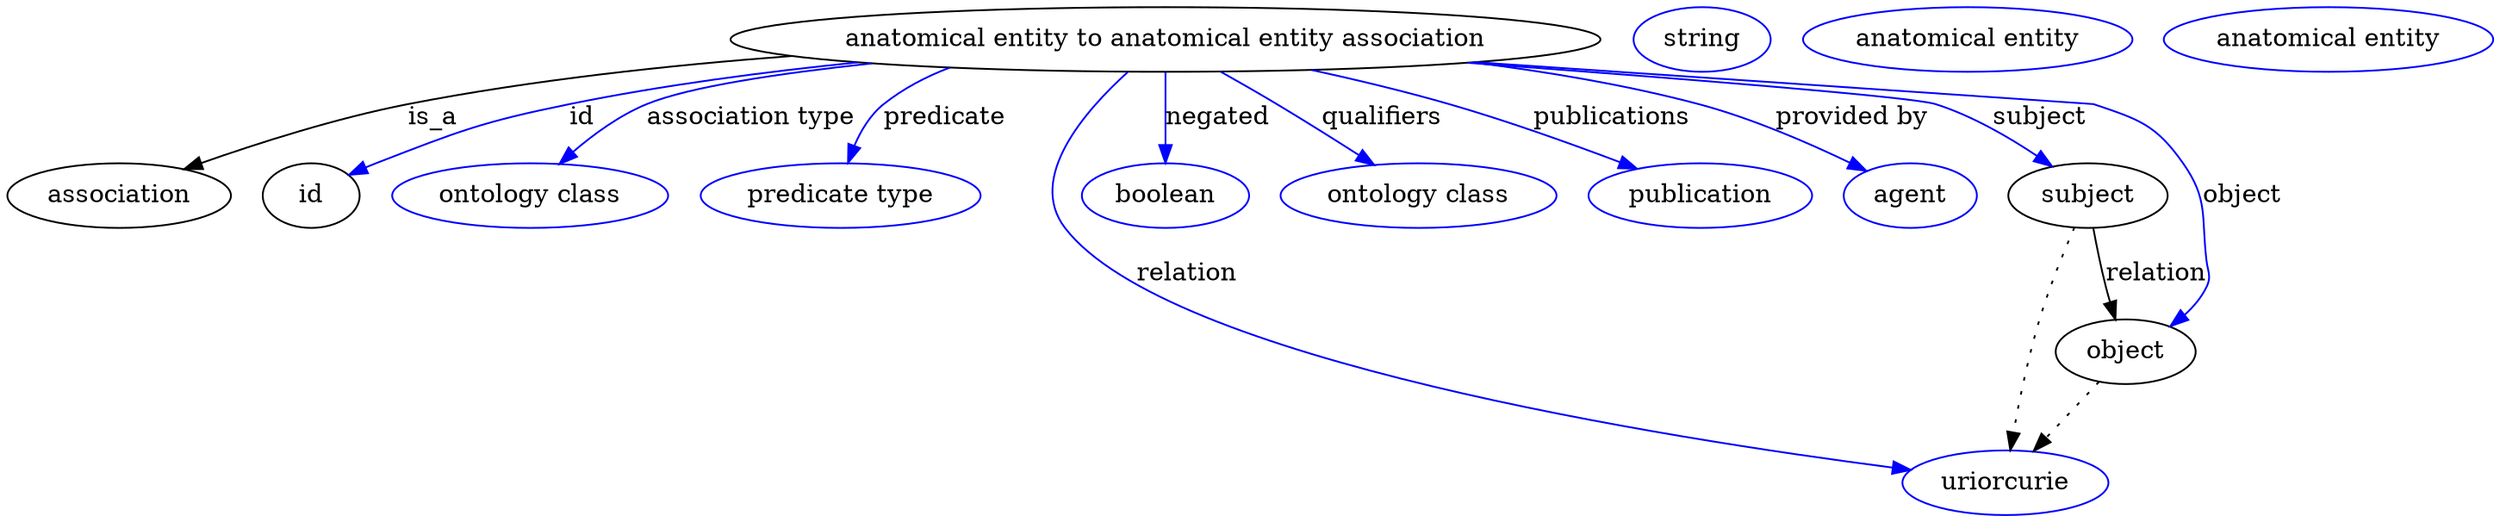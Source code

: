 digraph {
	graph [bb="0,0,1136.2,283"];
	node [label="\N"];
	"anatomical entity to anatomical entity association"	 [height=0.5,
		label="anatomical entity to anatomical entity association",
		pos="546.05,265",
		width=5.1815];
	association	 [height=0.5,
		pos="50.046,178",
		width=1.3902];
	"anatomical entity to anatomical entity association" -> association	 [label=is_a,
		lp="211.05,221.5",
		pos="e,83.095,191.63 385.52,255.83 326.71,250.5 259.92,242.12 200.05,229 162.99,220.88 122.33,206.71 92.699,195.36"];
	id	 [height=0.5,
		pos="145.05,178",
		width=0.75];
	"anatomical entity to anatomical entity association" -> id	 [color=blue,
		label=id,
		lp="280.55,221.5",
		pos="e,166.54,189.3 410.65,252.56 367.01,247.07 318.67,239.44 275.05,229 231.98,218.7 221.82,213.27 181.05,196 179.26,195.24 177.44,194.44 \
175.61,193.61",
		style=solid];
	"association type"	 [color=blue,
		height=0.5,
		label="ontology class",
		pos="252.05,178",
		width=1.7151];
	"anatomical entity to anatomical entity association" -> "association type"	 [color=blue,
		label="association type",
		lp="357.05,221.5",
		pos="e,267.92,195.51 420.48,251.66 376.36,245.69 332.86,237.96 313.05,229 299.08,222.68 285.75,212.25 275.14,202.46",
		style=solid];
	predicate	 [color=blue,
		height=0.5,
		label="predicate type",
		pos="392.05,178",
		width=1.679];
	"anatomical entity to anatomical entity association" -> predicate	 [color=blue,
		label=predicate,
		lp="441.05,221.5",
		pos="e,396.53,196.44 466.56,248.7 444.64,242.98 424.55,236.17 416.05,229 408.95,223.02 403.81,214.46 400.16,206.07",
		style=solid];
	relation	 [color=blue,
		height=0.5,
		label=uriorcurie,
		pos="936.05,18",
		width=1.2638];
	"anatomical entity to anatomical entity association" -> relation	 [color=blue,
		label=relation,
		lp="562.05,134.5",
		pos="e,894.1,25.249 526.94,246.71 506.36,224.76 479.09,187.47 499.05,160 545.16,96.527 778.4,46.761 883.99,27.111",
		style=solid];
	negated	 [color=blue,
		height=0.5,
		label=boolean,
		pos="546.05,178",
		width=1.0652];
	"anatomical entity to anatomical entity association" -> negated	 [color=blue,
		label=negated,
		lp="567.55,221.5",
		pos="e,546.05,196 546.05,246.97 546.05,235.19 546.05,219.56 546.05,206.16",
		style=solid];
	qualifiers	 [color=blue,
		height=0.5,
		label="ontology class",
		pos="664.05,178",
		width=1.7151];
	"anatomical entity to anatomical entity association" -> qualifiers	 [color=blue,
		label=qualifiers,
		lp="639.05,221.5",
		pos="e,641.23,194.82 570.5,246.97 588.61,233.62 613.43,215.32 632.95,200.93",
		style=solid];
	publications	 [color=blue,
		height=0.5,
		label=publication,
		pos="794.05,178",
		width=1.3902];
	"anatomical entity to anatomical entity association" -> publications	 [color=blue,
		label=publications,
		lp="741.55,221.5",
		pos="e,762.28,192.02 608.7,248.01 628.17,242.37 649.62,235.79 669.05,229 697.47,219.07 728.84,206.27 753.04,195.97",
		style=solid];
	"provided by"	 [color=blue,
		height=0.5,
		label=agent,
		pos="892.05,178",
		width=0.83048];
	"anatomical entity to anatomical entity association" -> "provided by"	 [color=blue,
		label="provided by",
		lp="850.05,221.5",
		pos="e,869.81,190.25 672.55,251.71 707.47,246.35 745.08,239 779.05,229 807.77,220.54 838.65,206.21 860.85,194.89",
		style=solid];
	subject	 [height=0.5,
		pos="976.05,178",
		width=0.99297];
	"anatomical entity to anatomical entity association" -> subject	 [color=blue,
		label=subject,
		lp="939.55,221.5",
		pos="e,955.63,193 678.41,252.3 769.86,243.31 876.83,232.3 887.05,229 908.35,222.11 930.19,209.69 946.91,198.83",
		style=solid];
	object	 [height=0.5,
		pos="996.05,91",
		width=0.9027];
	"anatomical entity to anatomical entity association" -> object	 [color=blue,
		label=object,
		lp="1048,178",
		pos="e,1016.2,105.27 680.03,252.43 700.47,250.57 721.32,248.71 741.05,247 839.67,238.45 868.45,258.17 963.05,229 991.39,220.26 1003.4,\
219.86 1021,196 1035.7,176.22 1030.4,166.44 1033,142 1033.8,135.37 1035.6,133.14 1033,127 1030.8,121.74 1027.4,116.86 1023.5,112.51",
		style=solid];
	association_id	 [color=blue,
		height=0.5,
		label=string,
		pos="781.05,265",
		width=0.84854];
	subject -> relation	 [pos="e,939.36,36.239 970.07,159.97 965.6,146.12 959.52,126.47 955.05,109 949.69,88.088 944.75,64.188 941.24,46.13",
		style=dotted];
	subject -> object	 [label=relation,
		lp="1008,134.5",
		pos="e,991.91,109 980.19,159.97 982.92,148.08 986.56,132.25 989.66,118.76"];
	"anatomical entity to anatomical entity association_subject"	 [color=blue,
		height=0.5,
		label="anatomical entity",
		pos="902.05,265",
		width=2.004];
	object -> relation	 [pos="e,950.23,35.261 982.43,74.435 974.85,65.207 965.25,53.528 956.75,43.191",
		style=dotted];
	"anatomical entity to anatomical entity association_object"	 [color=blue,
		height=0.5,
		label="anatomical entity",
		pos="1064,265",
		width=2.004];
}
